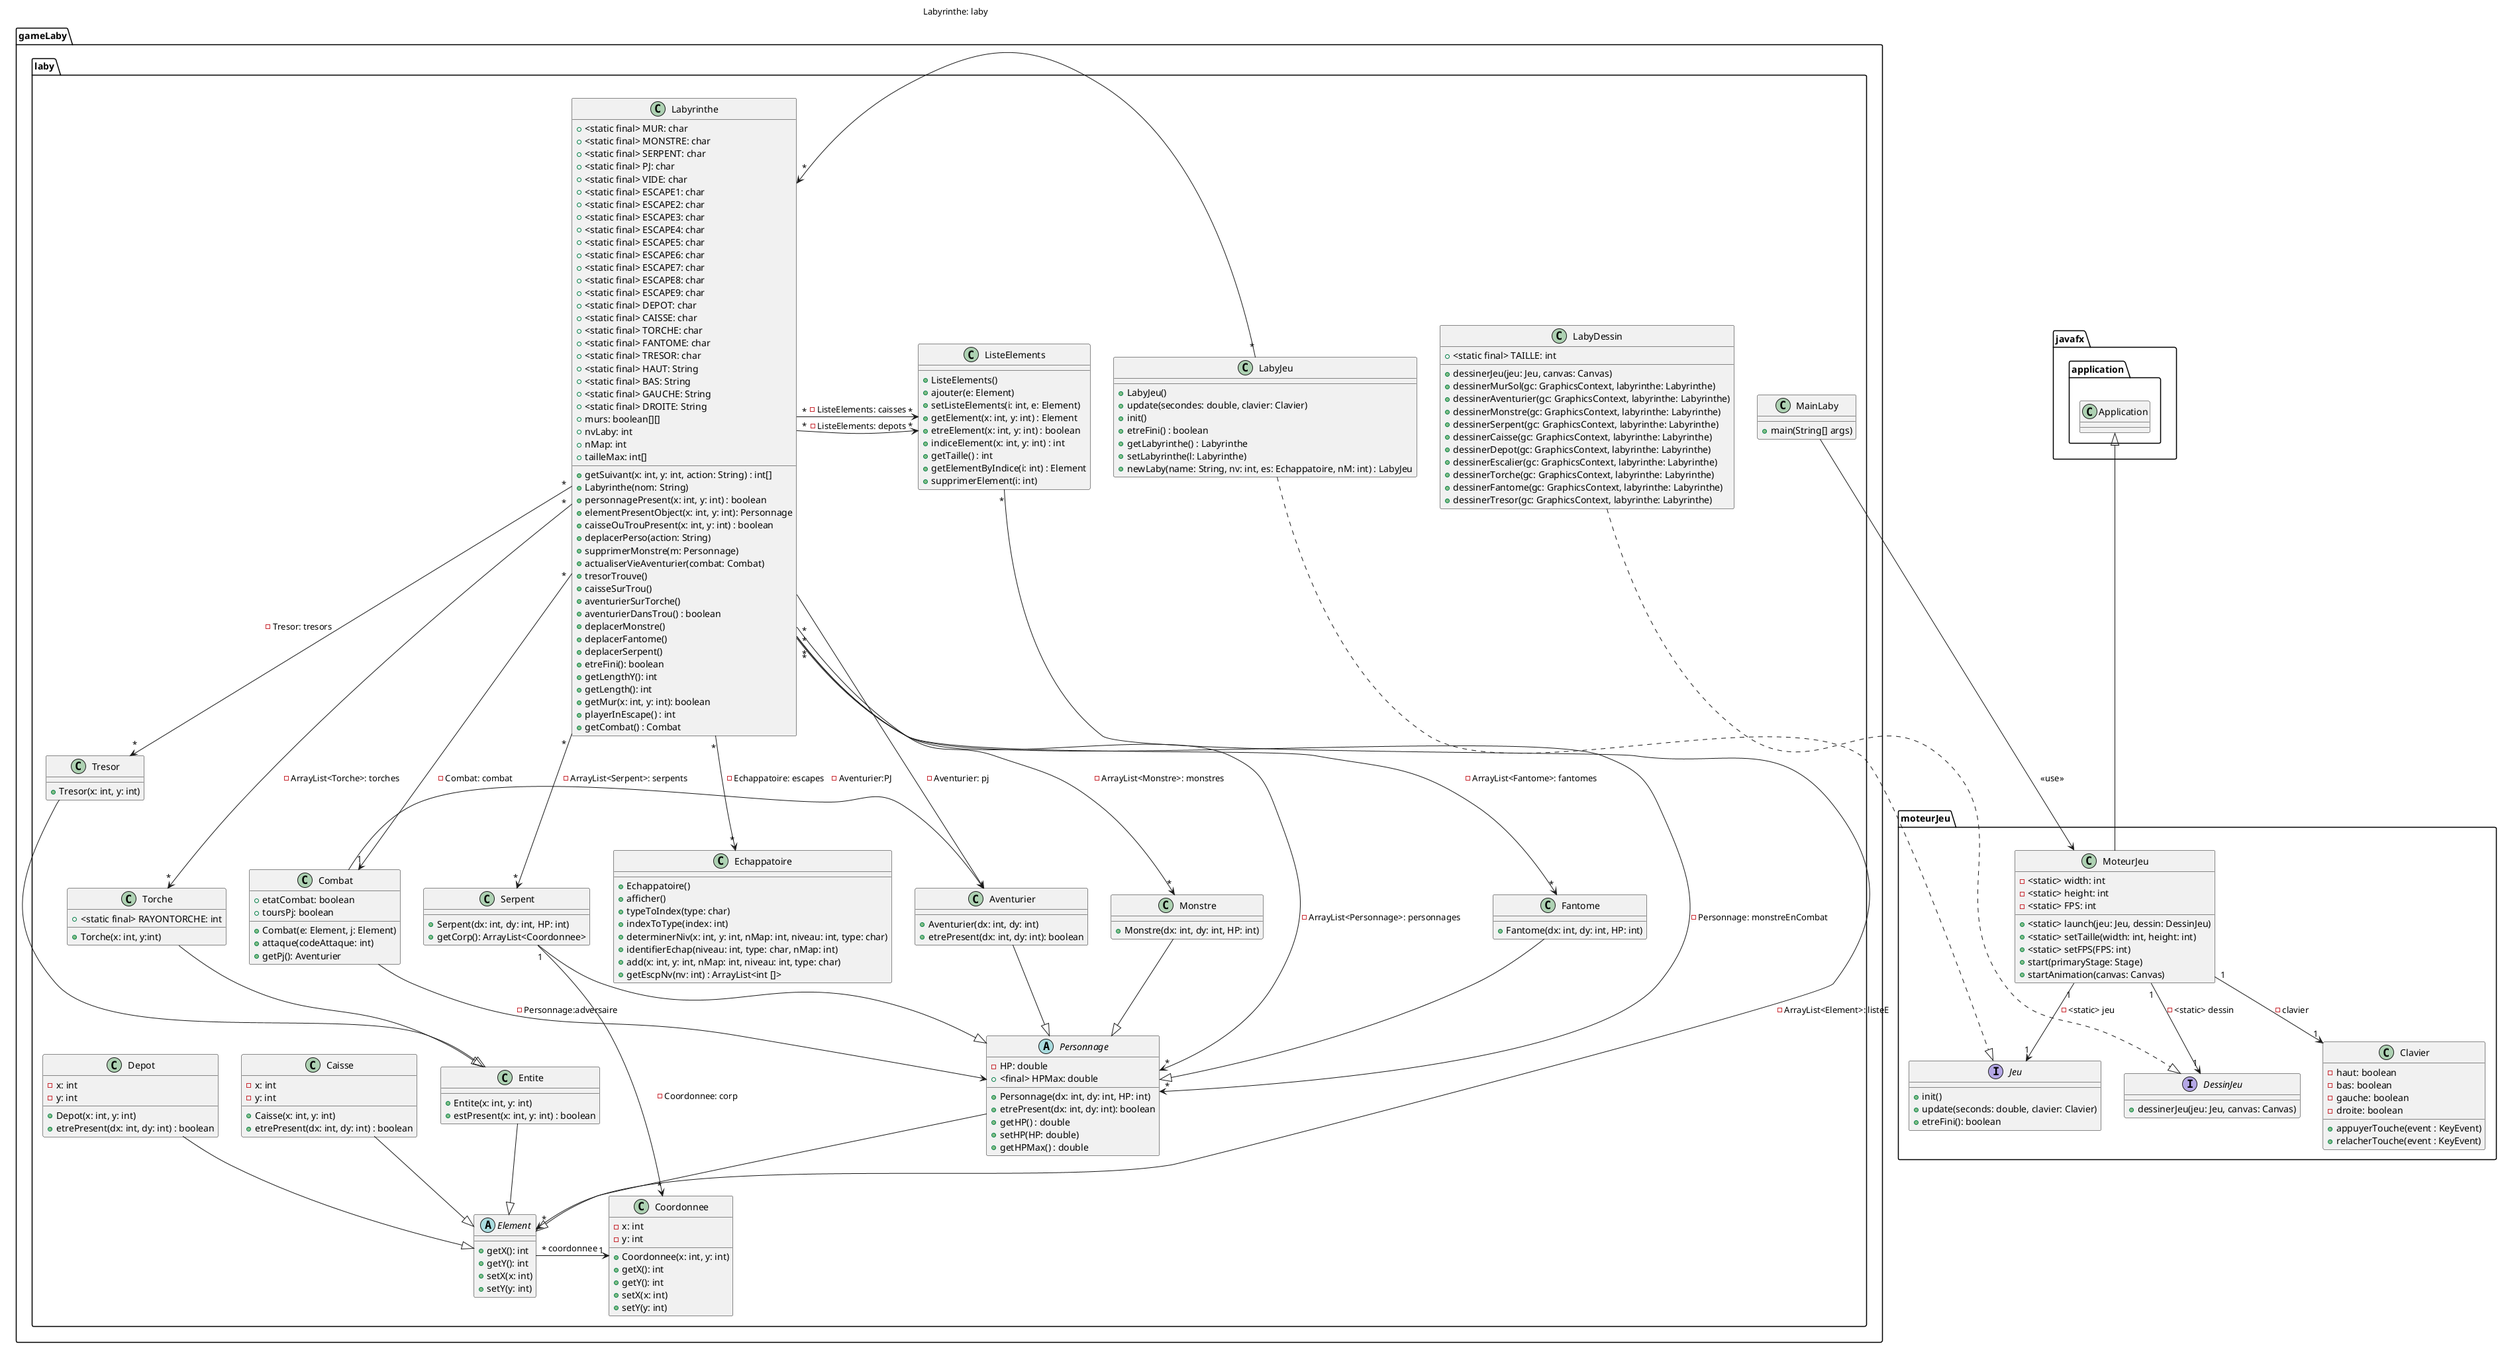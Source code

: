 @startuml

package javafx.application{
class Application{
}
}


package moteurJeu{

class MoteurJeu{
- <static> width: int
- <static> height: int
- <static> FPS: int
+ <static> launch(jeu: Jeu, dessin: DessinJeu)
+ <static> setTaille(width: int, height: int)
+ <static> setFPS(FPS: int)
+ start(primaryStage: Stage)
+ startAnimation(canvas: Canvas)
}

Application <|-- MoteurJeu



interface Jeu{
  + init()
  + update(seconds: double, clavier: Clavier)
  + etreFini(): boolean
}

MoteurJeu "1" --> "1" Jeu : - <static> jeu


interface DessinJeu{
  + dessinerJeu(jeu: Jeu, canvas: Canvas)
}

MoteurJeu "1" --> "1" DessinJeu : - <static> dessin

class Clavier {
  - haut: boolean
  - bas: boolean
  - gauche: boolean
  - droite: boolean
  + appuyerTouche(event : KeyEvent)
  + relacherTouche(event : KeyEvent)
}

MoteurJeu "1" --> "1" Clavier : - clavier
}


package gameLaby.laby{

class LabyDessin {
  + <static final> TAILLE: int
  + dessinerJeu(jeu: Jeu, canvas: Canvas)
  + dessinerMurSol(gc: GraphicsContext, labyrinthe: Labyrinthe)
  + dessinerAventurier(gc: GraphicsContext, labyrinthe: Labyrinthe)
  + dessinerMonstre(gc: GraphicsContext, labyrinthe: Labyrinthe)
  + dessinerSerpent(gc: GraphicsContext, labyrinthe: Labyrinthe)
  + dessinerCaisse(gc: GraphicsContext, labyrinthe: Labyrinthe)
  + dessinerDepot(gc: GraphicsContext, labyrinthe: Labyrinthe)
  + dessinerEscalier(gc: GraphicsContext, labyrinthe: Labyrinthe)
  + dessinerTorche(gc: GraphicsContext, labyrinthe: Labyrinthe)
  + dessinerFantome(gc: GraphicsContext, labyrinthe: Labyrinthe)
  + dessinerTresor(gc: GraphicsContext, labyrinthe: Labyrinthe)
}



class Aventurier {
  + Aventurier(dx: int, dy: int)
  + etrePresent(dx: int, dy: int): boolean
}

Aventurier --|> Personnage



class Caisse {
  - x: int
  - y: int
  + Caisse(x: int, y: int)
  + etrePresent(dx: int, dy: int) : boolean
}

Caisse --|> Element


class Combat {
  + etatCombat: boolean
  + toursPj: boolean
  + Combat(e: Element, j: Element)
  + attaque(codeAttaque: int)
  + getPj(): Aventurier
}

Combat -> Aventurier: -Aventurier:PJ
Combat -> Personnage: -Personnage:adversaire


class Coordonnee {
  - x: int
  - y: int
  + Coordonnee(x: int, y: int)
  + getX(): int
  + getY(): int
  + setX(x: int)
  + setY(y: int)
}

class Depot {
  - x: int
  - y: int
  + Depot(x: int, y: int)
  + etrePresent(dx: int, dy: int) : boolean
}

Depot --|> Element


class Echappatoire {
  + Echappatoire()
  + afficher()
  + typeToIndex(type: char)
  + indexToType(index: int)
  + determinerNiv(x: int, y: int, nMap: int, niveau: int, type: char)
  + identifierEchap(niveau: int, type: char, nMap: int)
  + add(x: int, y: int, nMap: int, niveau: int, type: char)
  + getEscpNv(nv: int) : ArrayList<int []>
}

abstract class Element {
  + getX(): int
  + getY(): int
  + setX(x: int)
  + setY(y: int)
}

class Entite {
  + Entite(x: int, y: int)
  + estPresent(x: int, y: int) : boolean
}

Entite --|> Element


class Fantome {
  + Fantome(dx: int, dy: int, HP: int)
}

Fantome --|> Personnage


class LabyJeu {
  + LabyJeu()
  + update(secondes: double, clavier: Clavier)
  + init()
  + etreFini() : boolean
  + getLabyrinthe() : Labyrinthe
  + setLabyrinthe(l: Labyrinthe)
  + newLaby(name: String, nv: int, es: Echappatoire, nM: int) : LabyJeu
}

LabyJeu ..|> Jeu
LabyJeu"*" -> "*"Labyrinthe: Labyrinthe: laby


class Labyrinthe {
  + <static final> MUR: char
  + <static final> MONSTRE: char
  + <static final> SERPENT: char
  + <static final> PJ: char
  + <static final> VIDE: char
  + <static final> ESCAPE1: char
  + <static final> ESCAPE2: char
  + <static final> ESCAPE3: char
  + <static final> ESCAPE4: char
  + <static final> ESCAPE5: char
  + <static final> ESCAPE6: char
  + <static final> ESCAPE7: char
  + <static final> ESCAPE8: char
  + <static final> ESCAPE9: char
  + <static final> DEPOT: char
  + <static final> CAISSE: char
  + <static final> TORCHE: char
  + <static final> FANTOME: char
  + <static final> TRESOR: char
  + <static final> HAUT: String
  + <static final> BAS: String
  + <static final> GAUCHE: String
  + <static final> DROITE: String
  + murs: boolean[][]
  + nvLaby: int
  + nMap: int
  + tailleMax: int[]
  + getSuivant(x: int, y: int, action: String) : int[]
  + Labyrinthe(nom: String)
  + personnagePresent(x: int, y: int) : boolean
  + elementPresentObject(x: int, y: int): Personnage
  + caisseOuTrouPresent(x: int, y: int) : boolean
  + deplacerPerso(action: String)
  + supprimerMonstre(m: Personnage)
  + actualiserVieAventurier(combat: Combat)
  + tresorTrouve()
  + caisseSurTrou()
  + aventurierSurTorche()
  + aventurierDansTrou() : boolean
  + deplacerMonstre()
  + deplacerFantome()
  + deplacerSerpent()
  + etreFini(): boolean
  + getLengthY(): int
  + getLength(): int
  + getMur(x: int, y: int): boolean
  + playerInEscape() : int
  + getCombat() : Combat
}
Labyrinthe "*"-->"*" Serpent: -ArrayList<Serpent>: serpents
Labyrinthe "*"-->"*" Monstre: -ArrayList<Monstre>: monstres
Labyrinthe "*"-->"*" Personnage: -ArrayList<Personnage>: personnages
Labyrinthe "*"-->"*" Echappatoire: -Echappatoire: escapes
Labyrinthe "*"->"*" ListeElements: -ListeElements: depots
Labyrinthe "*"->"*" ListeElements: -ListeElements: caisses
Labyrinthe "*"-->"*" Torche: -ArrayList<Torche>: torches
Labyrinthe "*"-->"*" Fantome: -ArrayList<Fantome>: fantomes
Labyrinthe "*"-->"1" Combat: -Combat: combat
Labyrinthe "*"-->"*" Personnage: -Personnage: monstreEnCombat
Labyrinthe "*"->"*" Tresor: -Tresor: tresors


class ListeElements {
  + ListeElements()
  + ajouter(e: Element)
  + setListeElements(i: int, e: Element)
  + getElement(x: int, y: int) : Element
  + etreElement(x: int, y: int) : boolean
  + indiceElement(x: int, y: int) : int
  + getTaille() : int
  + getElementByIndice(i: int) : Element
  + supprimerElement(i: int)
}

ListeElements "*"->"*" Element: -ArrayList<Element>: listeE

class Monstre {
  + Monstre(dx: int, dy: int, HP: int)
}

Monstre --|> Personnage


abstract class Personnage {
  - HP: double
  + <final> HPMax: double
  + Personnage(dx: int, dy: int, HP: int)
  + etrePresent(dx: int, dy: int): boolean
  + getHP() : double
  + setHP(HP: double)
  + getHPMax() : double
}

Personnage --|> Element


class Serpent {
  + Serpent(dx: int, dy: int, HP: int)
  + getCorp(): ArrayList<Coordonnee>
}

Serpent --|> Personnage
Serpent "1"->"*" Coordonnee: -Coordonnee: corp

Element "*"-> "1"Coordonnee: coordonnee
class Torche {
  + <static final> RAYONTORCHE: int
  + Torche(x: int, y:int)
}

Torche --|> Entite


class Tresor {
  + Tresor(x: int, y: int)
}

Tresor --|> Entite


class MainLaby{
+ main(String[] args)
}

MainLaby --> MoteurJeu : <<use>>
LabyDessin ..|> DessinJeu
Labyrinthe --> Aventurier: -Aventurier: pj
@enduml
